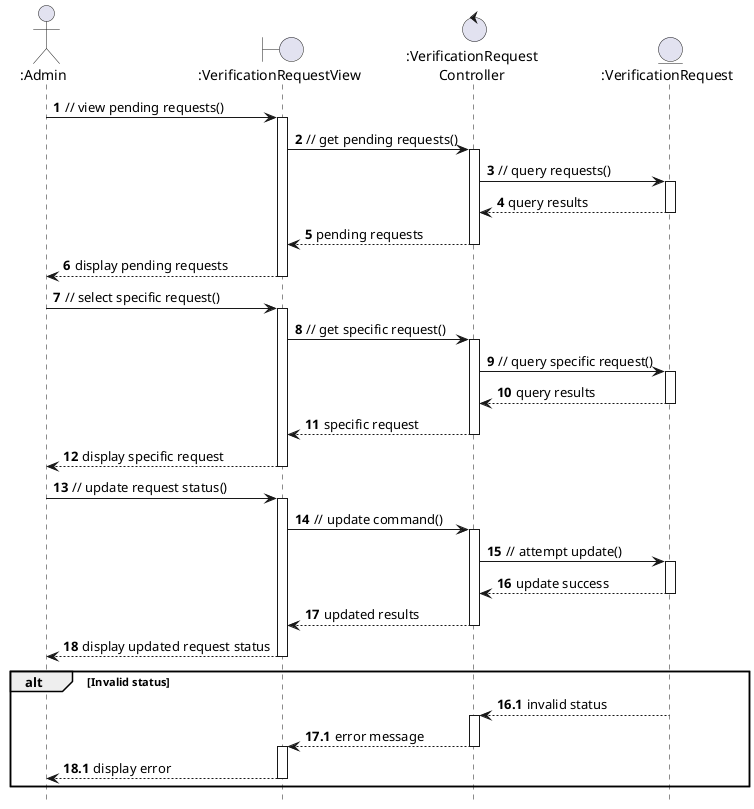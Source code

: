 @startuml
hide footbox

autonumber

actor ":Admin" as Admin
boundary ":VerificationRequestView" as PendingRequestsView
control ":VerificationRequest\nController" as VerificationRequestController
entity ":VerificationRequest" as PendingRequests

  Admin -> PendingRequestsView: // view pending requests()
  activate PendingRequestsView
    PendingRequestsView -> VerificationRequestController: // get pending requests()
    activate VerificationRequestController
      VerificationRequestController -> PendingRequests: // query requests()
        activate PendingRequests
        PendingRequests --> VerificationRequestController: query results
        deactivate PendingRequests
      VerificationRequestController --> PendingRequestsView: pending requests
    deactivate VerificationRequestController
    PendingRequestsView --> Admin: display pending requests
  deactivate PendingRequestsView
  Admin -> PendingRequestsView: // select specific request()
  activate PendingRequestsView
    PendingRequestsView -> VerificationRequestController: // get specific request()
    activate VerificationRequestController
      VerificationRequestController -> PendingRequests: // query specific request()
        activate PendingRequests
        PendingRequests --> VerificationRequestController: query results
        deactivate PendingRequests
      VerificationRequestController --> PendingRequestsView: specific request
    deactivate VerificationRequestController
    PendingRequestsView --> Admin: display specific request
  deactivate PendingRequestsView
  Admin -> PendingRequestsView: // update request status()
  activate PendingRequestsView
    PendingRequestsView -> VerificationRequestController: // update command()
    activate VerificationRequestController
      VerificationRequestController -> PendingRequests: // attempt update()
        activate PendingRequests
        PendingRequests --> VerificationRequestController: update success
        deactivate PendingRequests
      VerificationRequestController --> PendingRequestsView: updated results
    deactivate VerificationRequestController
    PendingRequestsView --> Admin: display updated request status
  deactivate PendingRequestsView

alt Invalid status
  autonumber 16.1
  PendingRequests --> VerificationRequestController: invalid status
  autonumber inc A
  activate VerificationRequestController
    VerificationRequestController --> PendingRequestsView: error message
    autonumber inc A
  deactivate VerificationRequestController
  activate PendingRequestsView
    PendingRequestsView --> Admin: display error
    autonumber inc A
  deactivate PendingRequestsView
end

@enduml